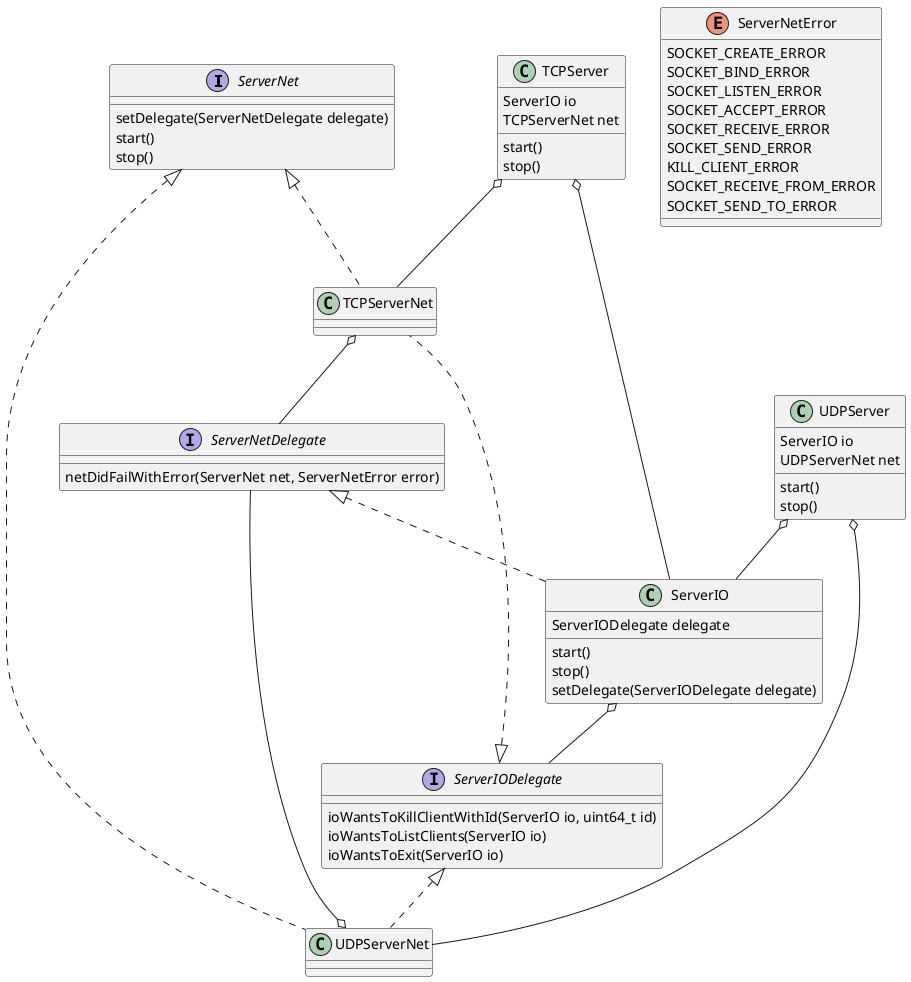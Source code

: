@startuml

interface ServerNet {
setDelegate(ServerNetDelegate delegate)
start()
stop()
}

enum ServerNetError {
SOCKET_CREATE_ERROR
SOCKET_BIND_ERROR
SOCKET_LISTEN_ERROR
SOCKET_ACCEPT_ERROR
SOCKET_RECEIVE_ERROR
SOCKET_SEND_ERROR
KILL_CLIENT_ERROR
SOCKET_RECEIVE_FROM_ERROR
SOCKET_SEND_TO_ERROR
}

interface ServerNetDelegate {
netDidFailWithError(ServerNet net, ServerNetError error)
}

interface ServerIODelegate {
ioWantsToKillClientWithId(ServerIO io, uint64_t id)
ioWantsToListClients(ServerIO io)
ioWantsToExit(ServerIO io)
}

class TCPServer {
ServerIO io
TCPServerNet net
start()
stop()
}

class UDPServer {
ServerIO io
UDPServerNet net
start()
stop()
}

class ServerIO {
ServerIODelegate delegate
start()
stop()
setDelegate(ServerIODelegate delegate)
}

TCPServer o-- ServerIO
UDPServer o-- ServerIO
ServerIO o-- ServerIODelegate
ServerNetDelegate <|.. ServerIO
TCPServer o-- TCPServerNet
UDPServer o-- UDPServerNet
TCPServerNet o-- ServerNetDelegate
UDPServerNet o-- ServerNetDelegate
ServerNet <|.. TCPServerNet
ServerNet <|.. UDPServerNet
ServerIODelegate <|.. TCPServerNet
ServerIODelegate <|.. UDPServerNet

@enduml

